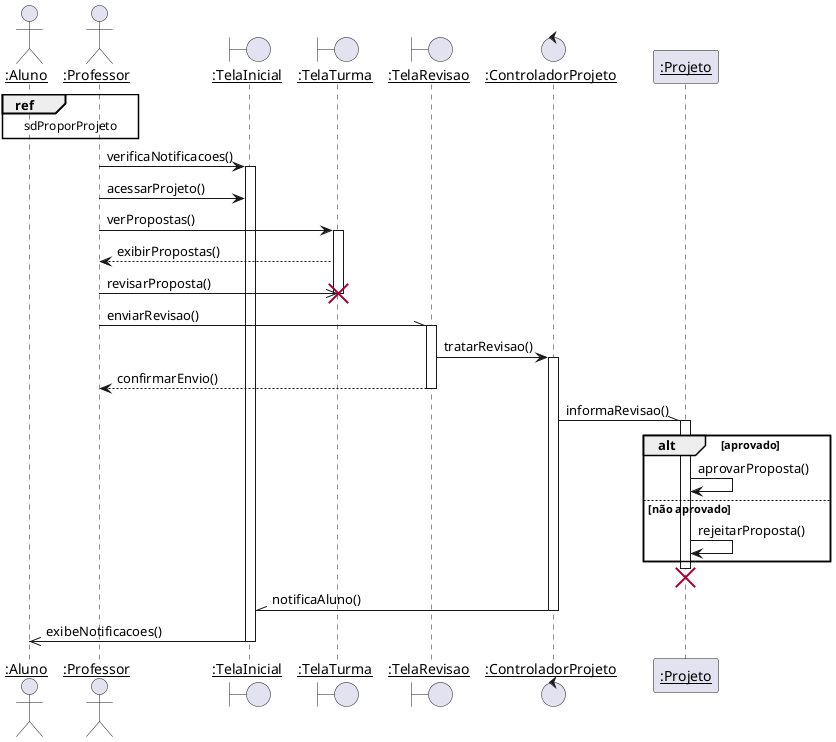 @startuml
skinparam sequenceParticipant underline

actor ":Aluno" as Aluno
actor ":Professor" as Professor
boundary ":TelaInicial" as TelaInicial
boundary ":TelaTurma" as TelaTurma
boundary ":TelaRevisao" as TelaRevisao
control ":ControladorProjeto" as ControladorProjeto
participant ":Projeto" as Projeto

ref over Aluno, Professor : sdProporProjeto

Professor -> TelaInicial ++: verificaNotificacoes()
Professor -> TelaInicial : acessarProjeto()
Professor -> TelaTurma  ++: verPropostas()
TelaTurma --> Professor : exibirPropostas()
Professor ->> TelaTurma : revisarProposta()
destroy TelaTurma
Professor -\\ TelaRevisao ++: enviarRevisao()
TelaRevisao -> ControladorProjeto ++: tratarRevisao()
TelaRevisao --> Professor --: confirmarEnvio()
ControladorProjeto -\\ Projeto ++: informaRevisao()
alt aprovado
    Projeto -> Projeto : aprovarProposta()
else não aprovado
    Projeto -> Projeto : rejeitarProposta()
end
destroy Projeto
ControladorProjeto -\\ TelaInicial --: notificaAluno()
TelaInicial ->> Aluno --: exibeNotificacoes()
@enduml
